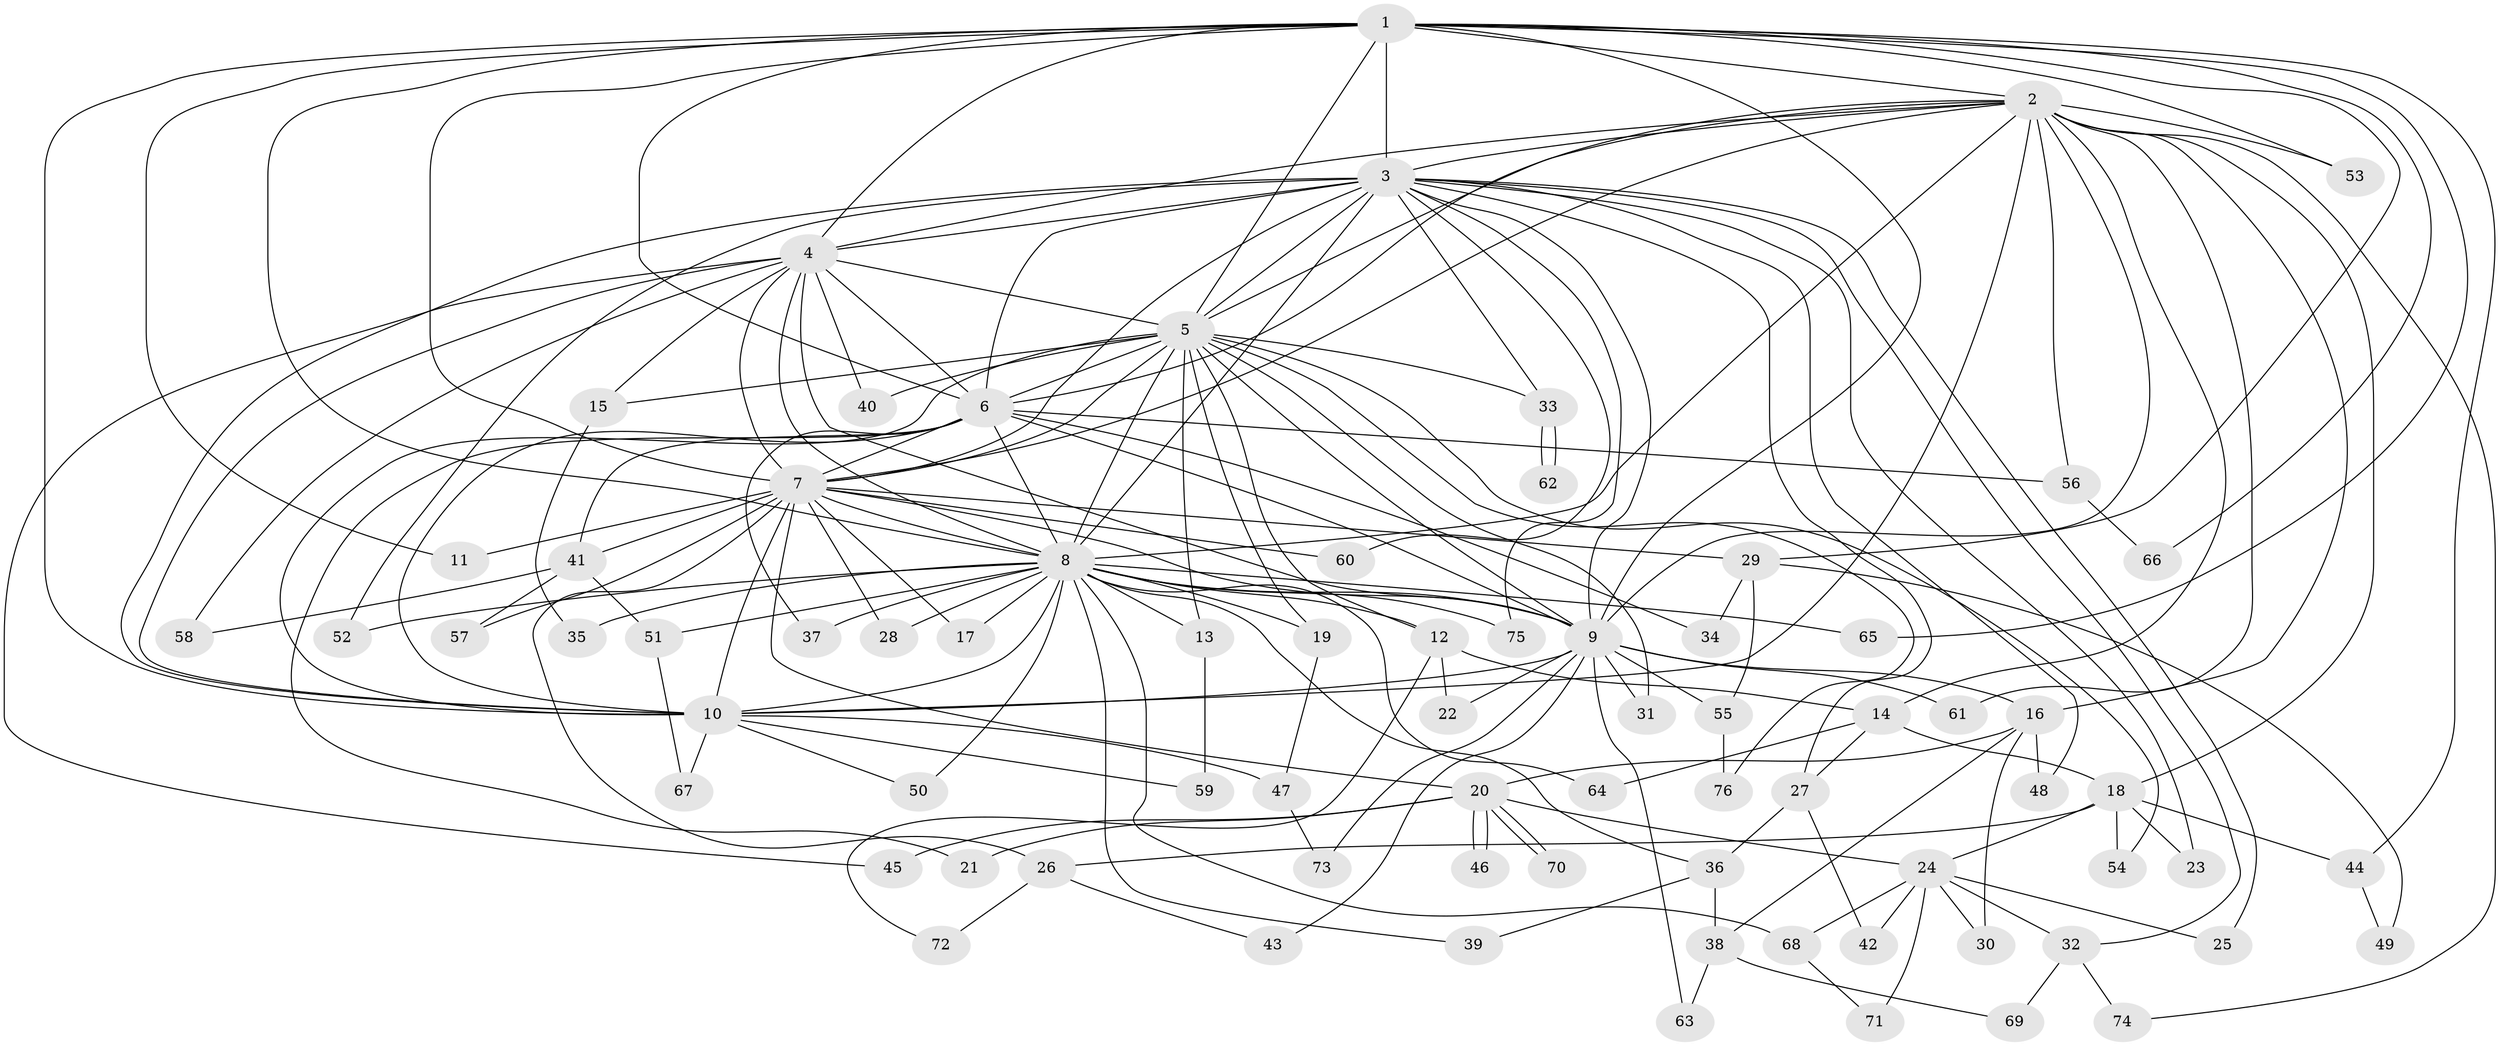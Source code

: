 // coarse degree distribution, {11: 0.06451612903225806, 13: 0.0967741935483871, 8: 0.0967741935483871, 9: 0.06451612903225806, 4: 0.03225806451612903, 6: 0.06451612903225806, 7: 0.0967741935483871, 3: 0.0967741935483871, 5: 0.06451612903225806, 2: 0.22580645161290322, 1: 0.0967741935483871}
// Generated by graph-tools (version 1.1) at 2025/49/03/04/25 22:49:31]
// undirected, 76 vertices, 177 edges
graph export_dot {
  node [color=gray90,style=filled];
  1;
  2;
  3;
  4;
  5;
  6;
  7;
  8;
  9;
  10;
  11;
  12;
  13;
  14;
  15;
  16;
  17;
  18;
  19;
  20;
  21;
  22;
  23;
  24;
  25;
  26;
  27;
  28;
  29;
  30;
  31;
  32;
  33;
  34;
  35;
  36;
  37;
  38;
  39;
  40;
  41;
  42;
  43;
  44;
  45;
  46;
  47;
  48;
  49;
  50;
  51;
  52;
  53;
  54;
  55;
  56;
  57;
  58;
  59;
  60;
  61;
  62;
  63;
  64;
  65;
  66;
  67;
  68;
  69;
  70;
  71;
  72;
  73;
  74;
  75;
  76;
  1 -- 2;
  1 -- 3;
  1 -- 4;
  1 -- 5;
  1 -- 6;
  1 -- 7;
  1 -- 8;
  1 -- 9;
  1 -- 10;
  1 -- 11;
  1 -- 29;
  1 -- 44;
  1 -- 53;
  1 -- 65;
  1 -- 66;
  2 -- 3;
  2 -- 4;
  2 -- 5;
  2 -- 6;
  2 -- 7;
  2 -- 8;
  2 -- 9;
  2 -- 10;
  2 -- 14;
  2 -- 16;
  2 -- 18;
  2 -- 53;
  2 -- 56;
  2 -- 61;
  2 -- 74;
  3 -- 4;
  3 -- 5;
  3 -- 6;
  3 -- 7;
  3 -- 8;
  3 -- 9;
  3 -- 10;
  3 -- 23;
  3 -- 25;
  3 -- 27;
  3 -- 32;
  3 -- 33;
  3 -- 48;
  3 -- 52;
  3 -- 60;
  3 -- 75;
  4 -- 5;
  4 -- 6;
  4 -- 7;
  4 -- 8;
  4 -- 9;
  4 -- 10;
  4 -- 15;
  4 -- 40;
  4 -- 45;
  4 -- 58;
  5 -- 6;
  5 -- 7;
  5 -- 8;
  5 -- 9;
  5 -- 10;
  5 -- 12;
  5 -- 13;
  5 -- 15;
  5 -- 19;
  5 -- 31;
  5 -- 33;
  5 -- 40;
  5 -- 54;
  5 -- 76;
  6 -- 7;
  6 -- 8;
  6 -- 9;
  6 -- 10;
  6 -- 21;
  6 -- 34;
  6 -- 37;
  6 -- 41;
  6 -- 56;
  7 -- 8;
  7 -- 9;
  7 -- 10;
  7 -- 11;
  7 -- 17;
  7 -- 20;
  7 -- 26;
  7 -- 28;
  7 -- 29;
  7 -- 41;
  7 -- 57;
  7 -- 60;
  8 -- 9;
  8 -- 10;
  8 -- 12;
  8 -- 13;
  8 -- 17;
  8 -- 19;
  8 -- 28;
  8 -- 35;
  8 -- 36;
  8 -- 37;
  8 -- 39;
  8 -- 50;
  8 -- 51;
  8 -- 52;
  8 -- 64;
  8 -- 65;
  8 -- 68;
  8 -- 75;
  9 -- 10;
  9 -- 16;
  9 -- 22;
  9 -- 31;
  9 -- 43;
  9 -- 55;
  9 -- 61;
  9 -- 63;
  9 -- 73;
  10 -- 47;
  10 -- 50;
  10 -- 59;
  10 -- 67;
  12 -- 14;
  12 -- 22;
  12 -- 72;
  13 -- 59;
  14 -- 18;
  14 -- 27;
  14 -- 64;
  15 -- 35;
  16 -- 20;
  16 -- 30;
  16 -- 38;
  16 -- 48;
  18 -- 23;
  18 -- 24;
  18 -- 26;
  18 -- 44;
  18 -- 54;
  19 -- 47;
  20 -- 21;
  20 -- 24;
  20 -- 45;
  20 -- 46;
  20 -- 46;
  20 -- 70;
  20 -- 70;
  24 -- 25;
  24 -- 30;
  24 -- 32;
  24 -- 42;
  24 -- 68;
  24 -- 71;
  26 -- 43;
  26 -- 72;
  27 -- 36;
  27 -- 42;
  29 -- 34;
  29 -- 49;
  29 -- 55;
  32 -- 69;
  32 -- 74;
  33 -- 62;
  33 -- 62;
  36 -- 38;
  36 -- 39;
  38 -- 63;
  38 -- 69;
  41 -- 51;
  41 -- 57;
  41 -- 58;
  44 -- 49;
  47 -- 73;
  51 -- 67;
  55 -- 76;
  56 -- 66;
  68 -- 71;
}
